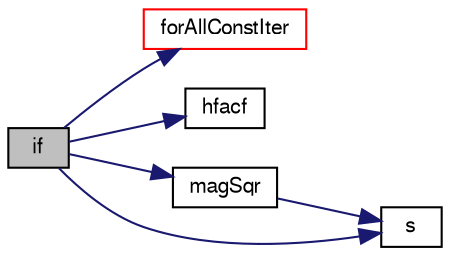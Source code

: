 digraph "if"
{
  bgcolor="transparent";
  edge [fontname="FreeSans",fontsize="10",labelfontname="FreeSans",labelfontsize="10"];
  node [fontname="FreeSans",fontsize="10",shape=record];
  rankdir="LR";
  Node610 [label="if",height=0.2,width=0.4,color="black", fillcolor="grey75", style="filled", fontcolor="black"];
  Node610 -> Node611 [color="midnightblue",fontsize="10",style="solid",fontname="FreeSans"];
  Node611 [label="forAllConstIter",height=0.2,width=0.4,color="red",URL="$a38141.html#ae21e2836509b0fa7f7cedf6493b11b09"];
  Node610 -> Node913 [color="midnightblue",fontsize="10",style="solid",fontname="FreeSans"];
  Node913 [label="hfacf",height=0.2,width=0.4,color="black",URL="$a06410.html#aba8b52d1bee7bd64bec982027dedf222",tooltip="Heat flux autocorrelation function. "];
  Node610 -> Node914 [color="midnightblue",fontsize="10",style="solid",fontname="FreeSans"];
  Node914 [label="magSqr",height=0.2,width=0.4,color="black",URL="$a12539.html#ab0cd33eb018a643a64ca545601530791"];
  Node914 -> Node915 [color="midnightblue",fontsize="10",style="solid",fontname="FreeSans"];
  Node915 [label="s",height=0.2,width=0.4,color="black",URL="$a18905.html#abb9c4233033fad2ad0206cd4adad3b9f"];
  Node610 -> Node915 [color="midnightblue",fontsize="10",style="solid",fontname="FreeSans"];
}
